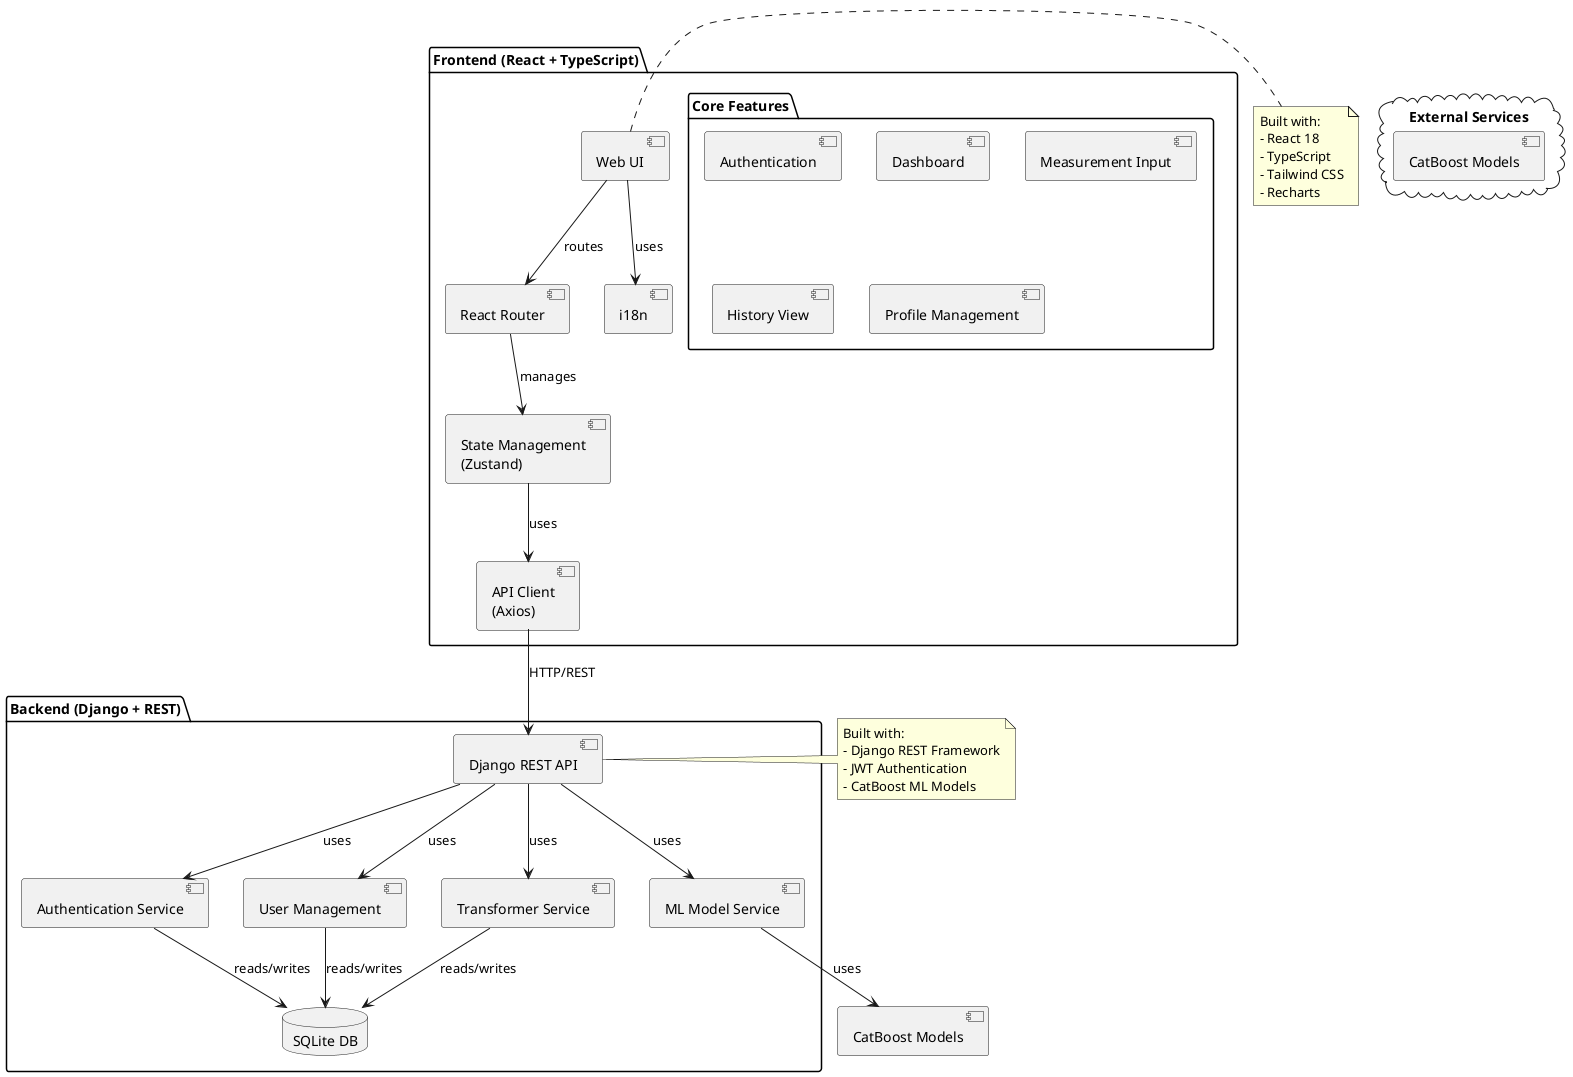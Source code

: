@startuml Power Transformer System Architecture

skinparam {
  backgroundColor #FFFFFF
  handwritten false
  defaultFontName Arial
  monochrome false
}

'Define components
package "Frontend (React + TypeScript)" {
  [Web UI] as UI
  [React Router] as Router
  [State Management\n(Zustand)] as State
  [i18n] as I18N
  [API Client\n(Axios)] as APIClient
  package "Core Features" {
    [Authentication] as Auth
    [Dashboard] as Dashboard
    [Measurement Input] as Input
    [History View] as History
    [Profile Management] as Profile
  }
}

package "Backend (Django + REST)" {
  [Django REST API] as API
  [Authentication Service] as AuthService
  [ML Model Service] as MLService
  [User Management] as UserMgmt
  database "SQLite DB" as DB
  [Transformer Service] as TransformerService
}

'Define relationships
UI --> Router : routes
Router --> State : manages
UI --> I18N : uses
State --> APIClient : uses
APIClient --> API : HTTP/REST

API --> AuthService : uses
API --> MLService : uses
API --> UserMgmt : uses
API --> TransformerService : uses

AuthService --> DB : reads/writes
UserMgmt --> DB : reads/writes
TransformerService --> DB : reads/writes
MLService --> [CatBoost Models] : uses

cloud "External Services" {
  [CatBoost Models] as Models
}

'Add notes
note right of UI
  Built with:
  - React 18
  - TypeScript
  - Tailwind CSS
  - Recharts
end note

note right of API
  Built with:
  - Django REST Framework
  - JWT Authentication
  - CatBoost ML Models
end note

@enduml

@startuml Database ERD

!define primary_key(x) <u>x</u>
!define foreign_key(x) <i>x</i>

skinparam class {
    BackgroundColor White
    ArrowColor Black
    BorderColor Black
}

entity "User" as user {
    primary_key(id): integer
    --
    username: varchar(150)
    email: varchar(254)
    password: varchar(128)
    first_name: varchar(150)
    last_name: varchar(150)
    is_active: boolean
    date_joined: datetime
}

entity "UserProfile" as profile {
    primary_key(id): integer
    --
    foreign_key(user_id): integer
    phone: varchar(50)
    dateOfBirth: date
    company: varchar(255)
}

entity "Transformer" as transformer {
    primary_key(id): integer
    --
    foreign_key(user_id): integer
    name: varchar(255)
}

entity "TransformerMeasurement" as measurement {
    primary_key(id): integer
    --
    foreign_key(transformer_id): integer
    co: float
    h2: float
    c2h2: float
    c2h4: float
    fdd: float
    rul: float
    temperature: float
    timestamp: datetime
}

user ||--|| profile : has
user ||--|{ transformer : owns
transformer ||--|{ measurement : contains

@enduml